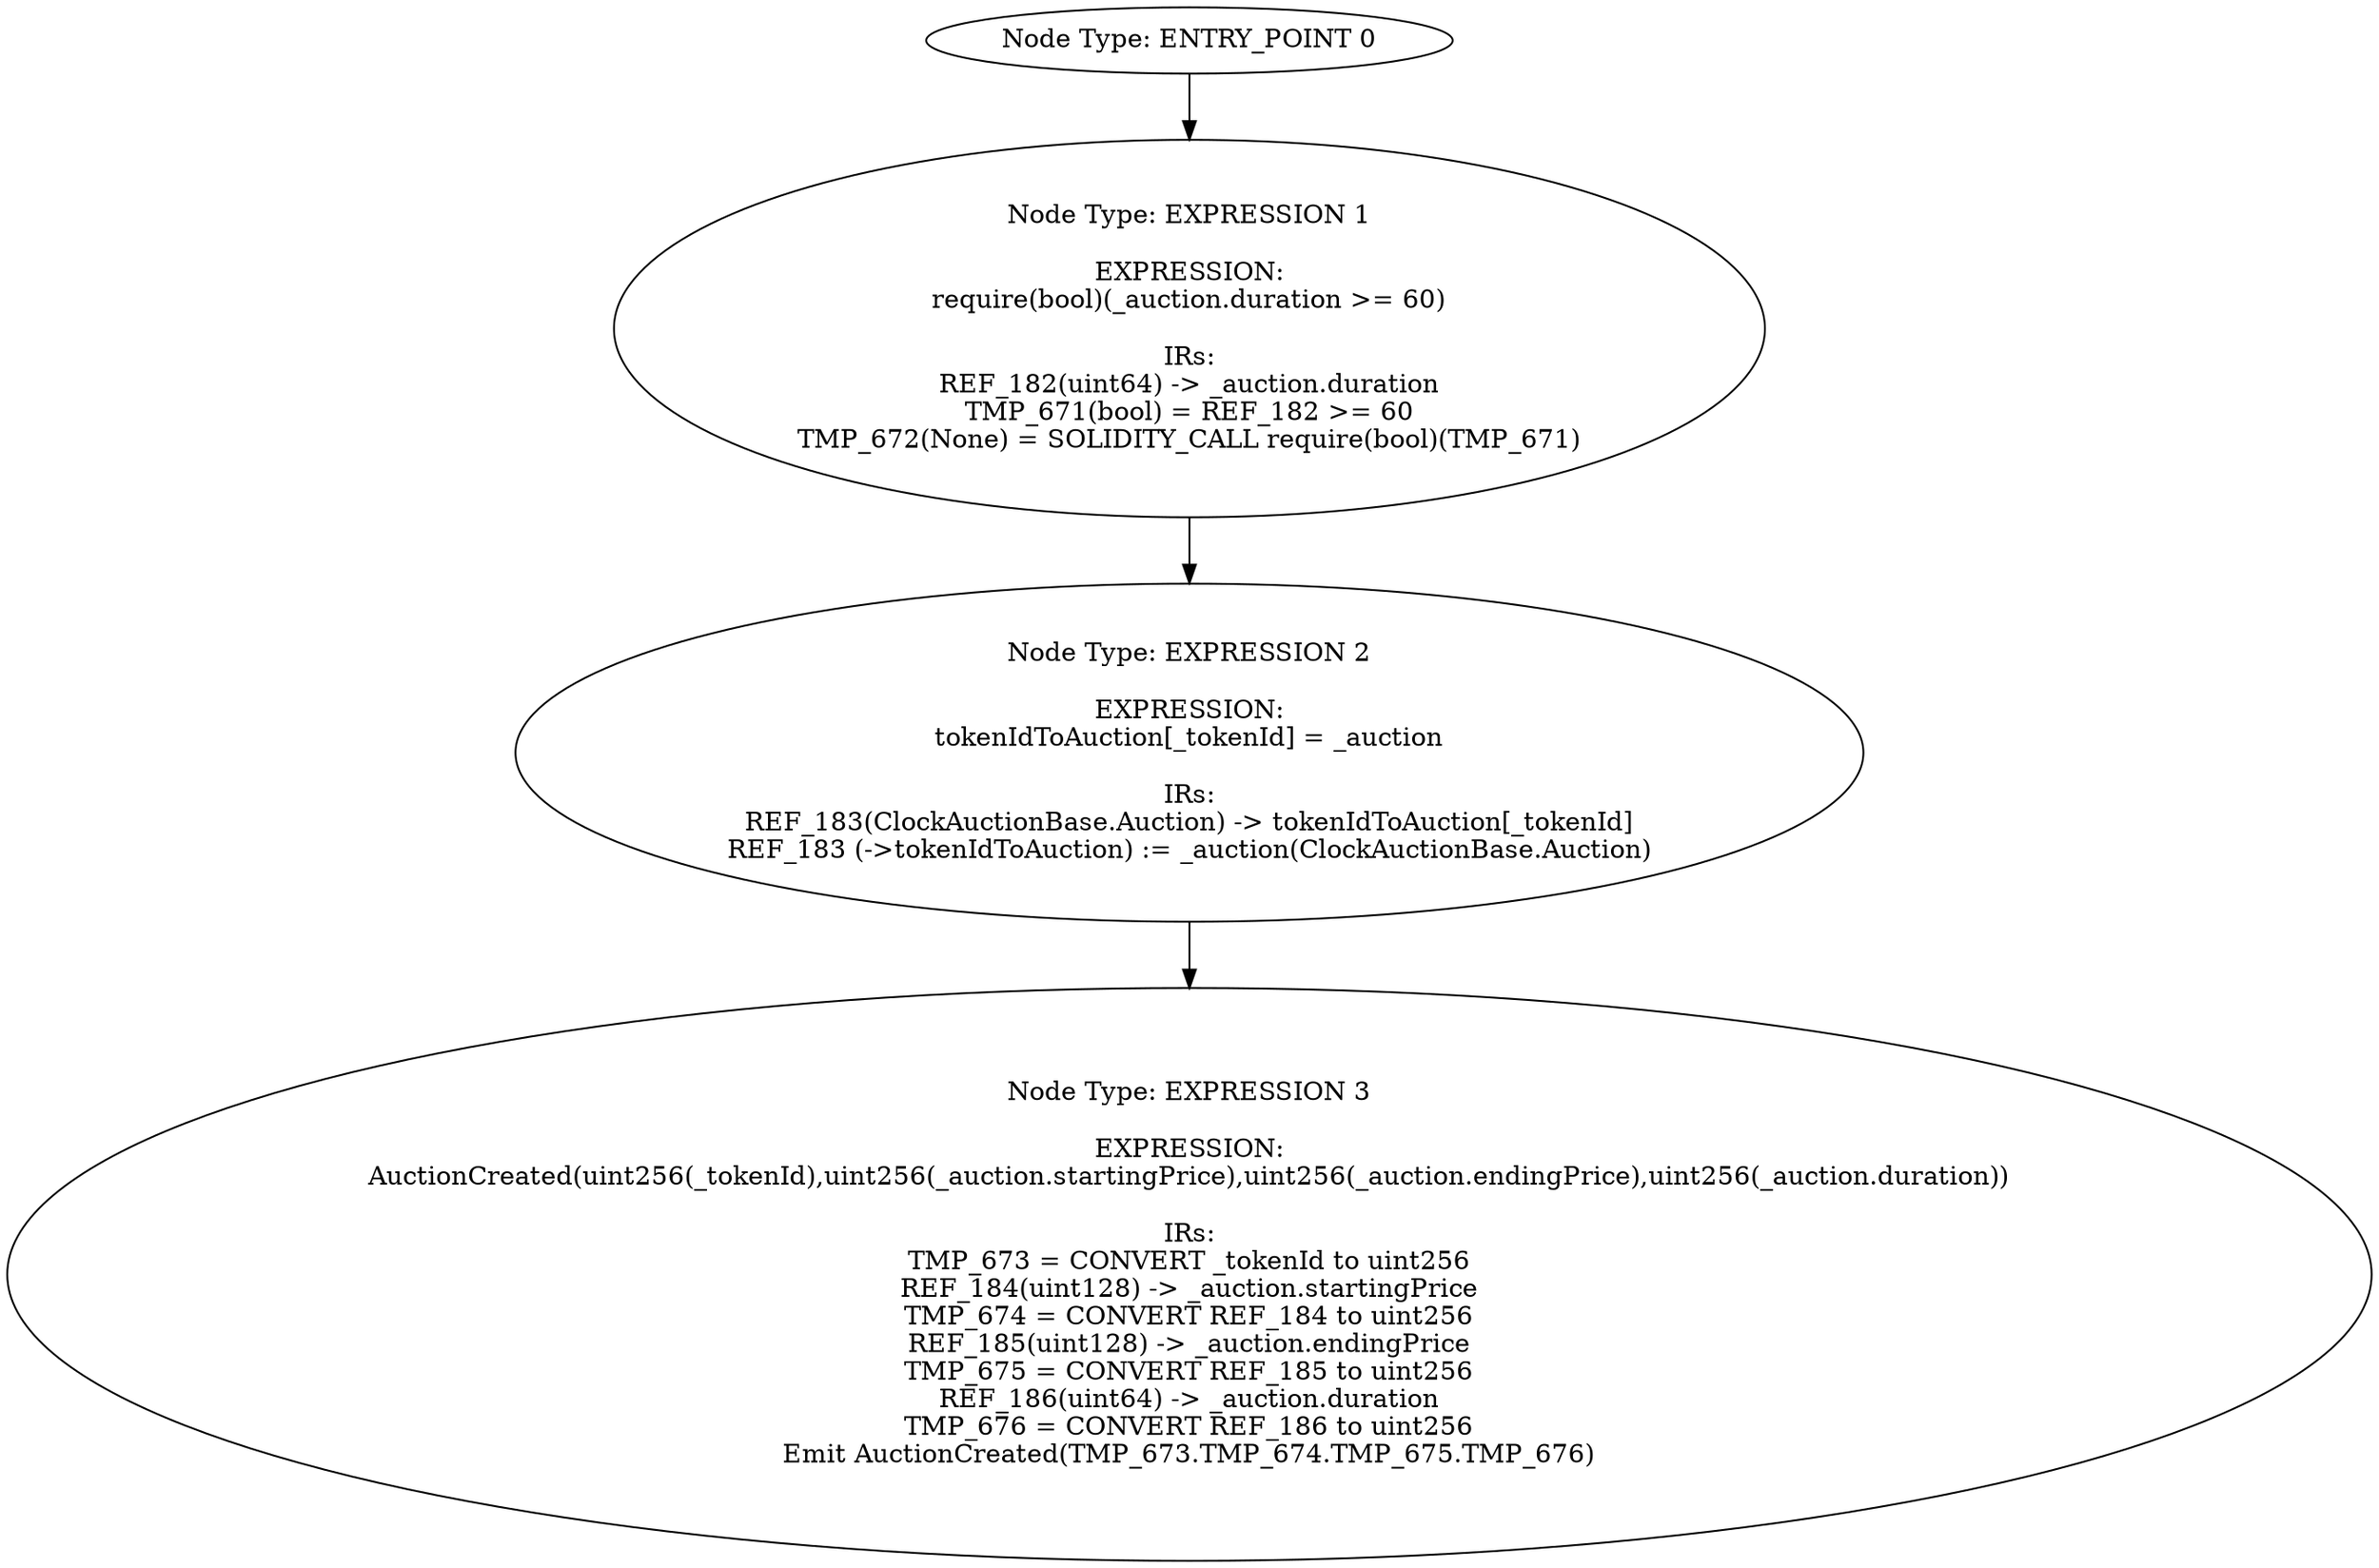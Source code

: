 digraph{
0[label="Node Type: ENTRY_POINT 0
"];
0->1;
1[label="Node Type: EXPRESSION 1

EXPRESSION:
require(bool)(_auction.duration >= 60)

IRs:
REF_182(uint64) -> _auction.duration
TMP_671(bool) = REF_182 >= 60
TMP_672(None) = SOLIDITY_CALL require(bool)(TMP_671)"];
1->2;
2[label="Node Type: EXPRESSION 2

EXPRESSION:
tokenIdToAuction[_tokenId] = _auction

IRs:
REF_183(ClockAuctionBase.Auction) -> tokenIdToAuction[_tokenId]
REF_183 (->tokenIdToAuction) := _auction(ClockAuctionBase.Auction)"];
2->3;
3[label="Node Type: EXPRESSION 3

EXPRESSION:
AuctionCreated(uint256(_tokenId),uint256(_auction.startingPrice),uint256(_auction.endingPrice),uint256(_auction.duration))

IRs:
TMP_673 = CONVERT _tokenId to uint256
REF_184(uint128) -> _auction.startingPrice
TMP_674 = CONVERT REF_184 to uint256
REF_185(uint128) -> _auction.endingPrice
TMP_675 = CONVERT REF_185 to uint256
REF_186(uint64) -> _auction.duration
TMP_676 = CONVERT REF_186 to uint256
Emit AuctionCreated(TMP_673.TMP_674.TMP_675.TMP_676)"];
}
